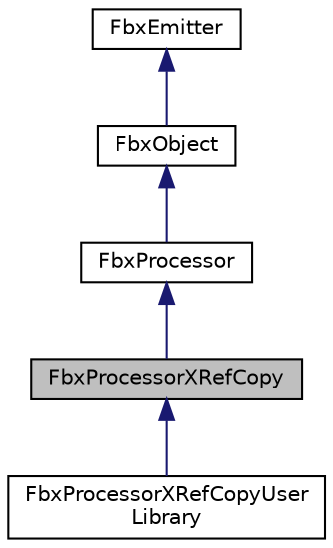 digraph "FbxProcessorXRefCopy"
{
  edge [fontname="Helvetica",fontsize="10",labelfontname="Helvetica",labelfontsize="10"];
  node [fontname="Helvetica",fontsize="10",shape=record];
  Node0 [label="FbxProcessorXRefCopy",height=0.2,width=0.4,color="black", fillcolor="grey75", style="filled", fontcolor="black"];
  Node1 -> Node0 [dir="back",color="midnightblue",fontsize="10",style="solid"];
  Node1 [label="FbxProcessor",height=0.2,width=0.4,color="black", fillcolor="white", style="filled",URL="$class_fbx_processor.html"];
  Node2 -> Node1 [dir="back",color="midnightblue",fontsize="10",style="solid"];
  Node2 [label="FbxObject",height=0.2,width=0.4,color="black", fillcolor="white", style="filled",URL="$class_fbx_object.html"];
  Node3 -> Node2 [dir="back",color="midnightblue",fontsize="10",style="solid"];
  Node3 [label="FbxEmitter",height=0.2,width=0.4,color="black", fillcolor="white", style="filled",URL="$class_fbx_emitter.html"];
  Node0 -> Node4 [dir="back",color="midnightblue",fontsize="10",style="solid"];
  Node4 [label="FbxProcessorXRefCopyUser\lLibrary",height=0.2,width=0.4,color="black", fillcolor="white", style="filled",URL="$class_fbx_processor_x_ref_copy_user_library.html"];
}
